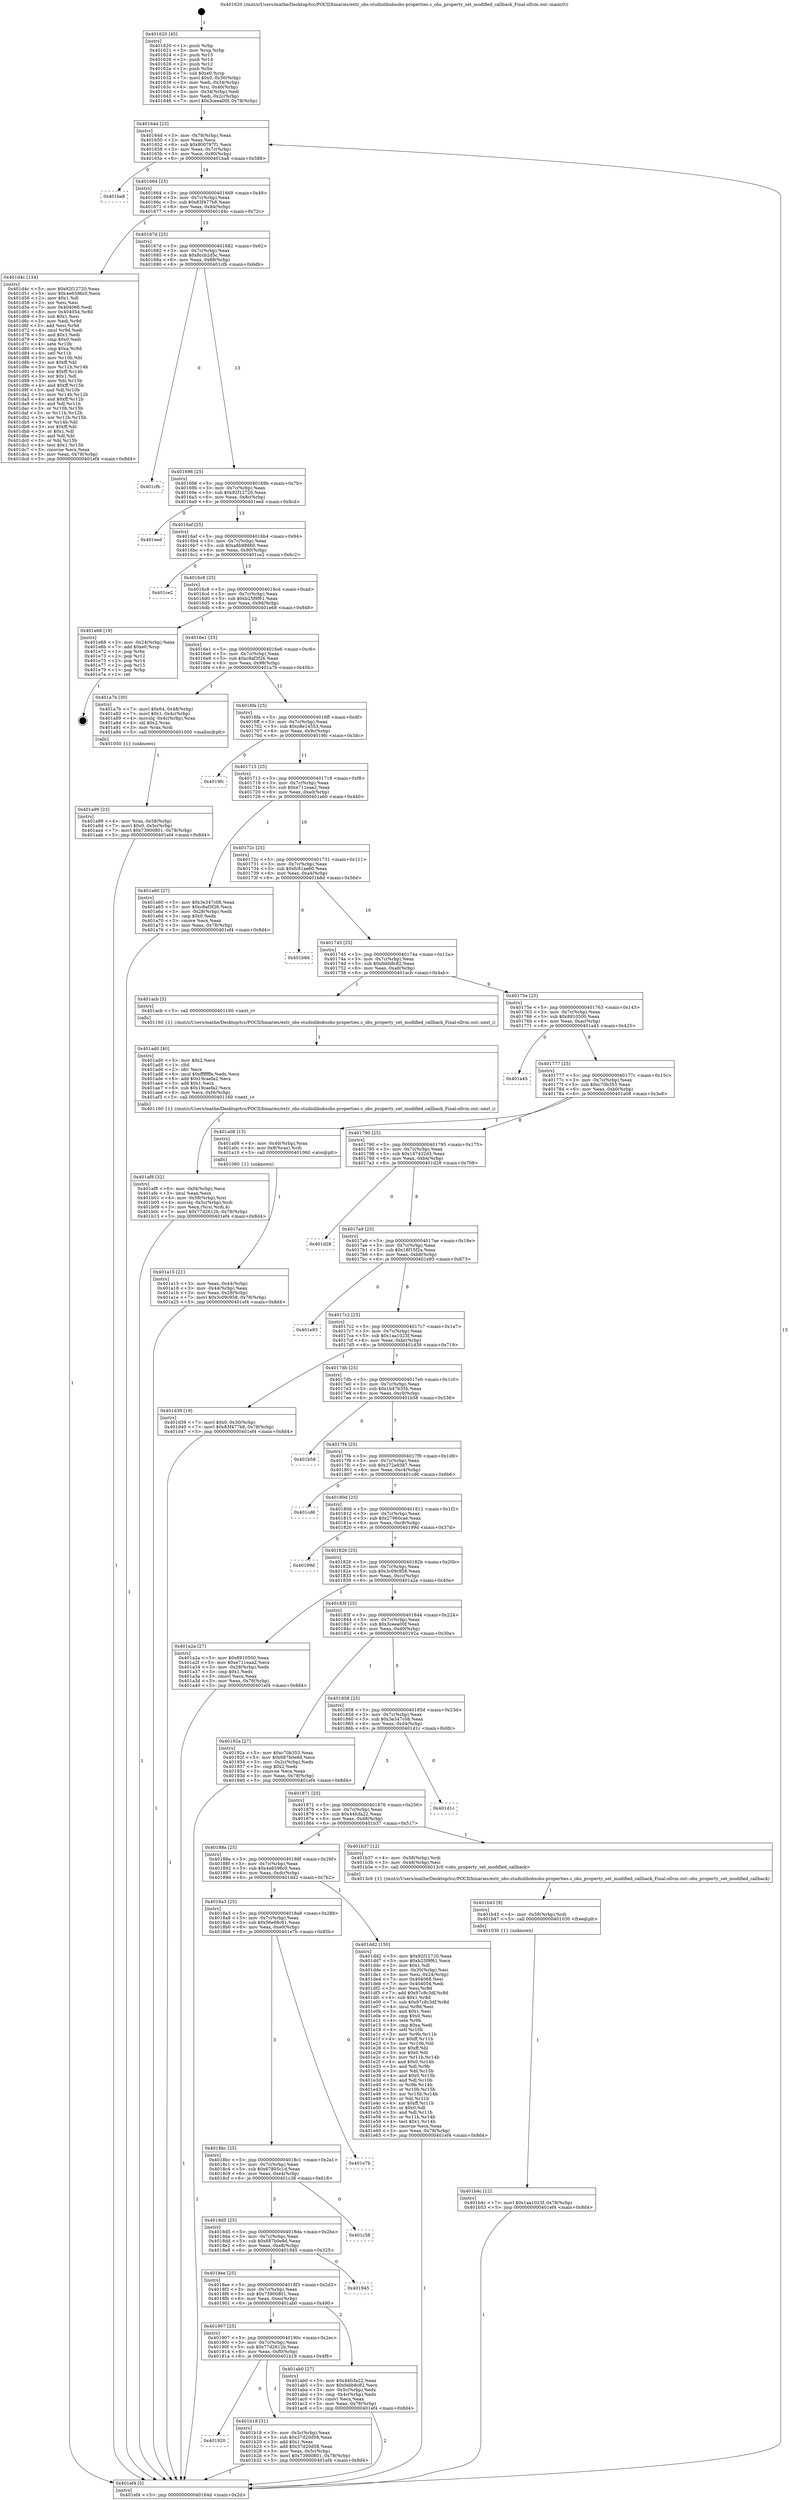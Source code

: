 digraph "0x401620" {
  label = "0x401620 (/mnt/c/Users/mathe/Desktop/tcc/POCII/binaries/extr_obs-studiolibobsobs-properties.c_obs_property_set_modified_callback_Final-ollvm.out::main(0))"
  labelloc = "t"
  node[shape=record]

  Entry [label="",width=0.3,height=0.3,shape=circle,fillcolor=black,style=filled]
  "0x40164d" [label="{
     0x40164d [23]\l
     | [instrs]\l
     &nbsp;&nbsp;0x40164d \<+3\>: mov -0x78(%rbp),%eax\l
     &nbsp;&nbsp;0x401650 \<+2\>: mov %eax,%ecx\l
     &nbsp;&nbsp;0x401652 \<+6\>: sub $0x800797f1,%ecx\l
     &nbsp;&nbsp;0x401658 \<+3\>: mov %eax,-0x7c(%rbp)\l
     &nbsp;&nbsp;0x40165b \<+3\>: mov %ecx,-0x80(%rbp)\l
     &nbsp;&nbsp;0x40165e \<+6\>: je 0000000000401ba8 \<main+0x588\>\l
  }"]
  "0x401ba8" [label="{
     0x401ba8\l
  }", style=dashed]
  "0x401664" [label="{
     0x401664 [25]\l
     | [instrs]\l
     &nbsp;&nbsp;0x401664 \<+5\>: jmp 0000000000401669 \<main+0x49\>\l
     &nbsp;&nbsp;0x401669 \<+3\>: mov -0x7c(%rbp),%eax\l
     &nbsp;&nbsp;0x40166c \<+5\>: sub $0x83f477b8,%eax\l
     &nbsp;&nbsp;0x401671 \<+6\>: mov %eax,-0x84(%rbp)\l
     &nbsp;&nbsp;0x401677 \<+6\>: je 0000000000401d4c \<main+0x72c\>\l
  }"]
  Exit [label="",width=0.3,height=0.3,shape=circle,fillcolor=black,style=filled,peripheries=2]
  "0x401d4c" [label="{
     0x401d4c [134]\l
     | [instrs]\l
     &nbsp;&nbsp;0x401d4c \<+5\>: mov $0x92f12720,%eax\l
     &nbsp;&nbsp;0x401d51 \<+5\>: mov $0x4e6596c0,%ecx\l
     &nbsp;&nbsp;0x401d56 \<+2\>: mov $0x1,%dl\l
     &nbsp;&nbsp;0x401d58 \<+2\>: xor %esi,%esi\l
     &nbsp;&nbsp;0x401d5a \<+7\>: mov 0x404068,%edi\l
     &nbsp;&nbsp;0x401d61 \<+8\>: mov 0x404054,%r8d\l
     &nbsp;&nbsp;0x401d69 \<+3\>: sub $0x1,%esi\l
     &nbsp;&nbsp;0x401d6c \<+3\>: mov %edi,%r9d\l
     &nbsp;&nbsp;0x401d6f \<+3\>: add %esi,%r9d\l
     &nbsp;&nbsp;0x401d72 \<+4\>: imul %r9d,%edi\l
     &nbsp;&nbsp;0x401d76 \<+3\>: and $0x1,%edi\l
     &nbsp;&nbsp;0x401d79 \<+3\>: cmp $0x0,%edi\l
     &nbsp;&nbsp;0x401d7c \<+4\>: sete %r10b\l
     &nbsp;&nbsp;0x401d80 \<+4\>: cmp $0xa,%r8d\l
     &nbsp;&nbsp;0x401d84 \<+4\>: setl %r11b\l
     &nbsp;&nbsp;0x401d88 \<+3\>: mov %r10b,%bl\l
     &nbsp;&nbsp;0x401d8b \<+3\>: xor $0xff,%bl\l
     &nbsp;&nbsp;0x401d8e \<+3\>: mov %r11b,%r14b\l
     &nbsp;&nbsp;0x401d91 \<+4\>: xor $0xff,%r14b\l
     &nbsp;&nbsp;0x401d95 \<+3\>: xor $0x1,%dl\l
     &nbsp;&nbsp;0x401d98 \<+3\>: mov %bl,%r15b\l
     &nbsp;&nbsp;0x401d9b \<+4\>: and $0xff,%r15b\l
     &nbsp;&nbsp;0x401d9f \<+3\>: and %dl,%r10b\l
     &nbsp;&nbsp;0x401da2 \<+3\>: mov %r14b,%r12b\l
     &nbsp;&nbsp;0x401da5 \<+4\>: and $0xff,%r12b\l
     &nbsp;&nbsp;0x401da9 \<+3\>: and %dl,%r11b\l
     &nbsp;&nbsp;0x401dac \<+3\>: or %r10b,%r15b\l
     &nbsp;&nbsp;0x401daf \<+3\>: or %r11b,%r12b\l
     &nbsp;&nbsp;0x401db2 \<+3\>: xor %r12b,%r15b\l
     &nbsp;&nbsp;0x401db5 \<+3\>: or %r14b,%bl\l
     &nbsp;&nbsp;0x401db8 \<+3\>: xor $0xff,%bl\l
     &nbsp;&nbsp;0x401dbb \<+3\>: or $0x1,%dl\l
     &nbsp;&nbsp;0x401dbe \<+2\>: and %dl,%bl\l
     &nbsp;&nbsp;0x401dc0 \<+3\>: or %bl,%r15b\l
     &nbsp;&nbsp;0x401dc3 \<+4\>: test $0x1,%r15b\l
     &nbsp;&nbsp;0x401dc7 \<+3\>: cmovne %ecx,%eax\l
     &nbsp;&nbsp;0x401dca \<+3\>: mov %eax,-0x78(%rbp)\l
     &nbsp;&nbsp;0x401dcd \<+5\>: jmp 0000000000401ef4 \<main+0x8d4\>\l
  }"]
  "0x40167d" [label="{
     0x40167d [25]\l
     | [instrs]\l
     &nbsp;&nbsp;0x40167d \<+5\>: jmp 0000000000401682 \<main+0x62\>\l
     &nbsp;&nbsp;0x401682 \<+3\>: mov -0x7c(%rbp),%eax\l
     &nbsp;&nbsp;0x401685 \<+5\>: sub $0x8ccb2d5c,%eax\l
     &nbsp;&nbsp;0x40168a \<+6\>: mov %eax,-0x88(%rbp)\l
     &nbsp;&nbsp;0x401690 \<+6\>: je 0000000000401cfb \<main+0x6db\>\l
  }"]
  "0x401b4c" [label="{
     0x401b4c [12]\l
     | [instrs]\l
     &nbsp;&nbsp;0x401b4c \<+7\>: movl $0x1aa1023f,-0x78(%rbp)\l
     &nbsp;&nbsp;0x401b53 \<+5\>: jmp 0000000000401ef4 \<main+0x8d4\>\l
  }"]
  "0x401cfb" [label="{
     0x401cfb\l
  }", style=dashed]
  "0x401696" [label="{
     0x401696 [25]\l
     | [instrs]\l
     &nbsp;&nbsp;0x401696 \<+5\>: jmp 000000000040169b \<main+0x7b\>\l
     &nbsp;&nbsp;0x40169b \<+3\>: mov -0x7c(%rbp),%eax\l
     &nbsp;&nbsp;0x40169e \<+5\>: sub $0x92f12720,%eax\l
     &nbsp;&nbsp;0x4016a3 \<+6\>: mov %eax,-0x8c(%rbp)\l
     &nbsp;&nbsp;0x4016a9 \<+6\>: je 0000000000401eed \<main+0x8cd\>\l
  }"]
  "0x401b43" [label="{
     0x401b43 [9]\l
     | [instrs]\l
     &nbsp;&nbsp;0x401b43 \<+4\>: mov -0x58(%rbp),%rdi\l
     &nbsp;&nbsp;0x401b47 \<+5\>: call 0000000000401030 \<free@plt\>\l
     | [calls]\l
     &nbsp;&nbsp;0x401030 \{1\} (unknown)\l
  }"]
  "0x401eed" [label="{
     0x401eed\l
  }", style=dashed]
  "0x4016af" [label="{
     0x4016af [25]\l
     | [instrs]\l
     &nbsp;&nbsp;0x4016af \<+5\>: jmp 00000000004016b4 \<main+0x94\>\l
     &nbsp;&nbsp;0x4016b4 \<+3\>: mov -0x7c(%rbp),%eax\l
     &nbsp;&nbsp;0x4016b7 \<+5\>: sub $0xa8b98860,%eax\l
     &nbsp;&nbsp;0x4016bc \<+6\>: mov %eax,-0x90(%rbp)\l
     &nbsp;&nbsp;0x4016c2 \<+6\>: je 0000000000401ce2 \<main+0x6c2\>\l
  }"]
  "0x401920" [label="{
     0x401920\l
  }", style=dashed]
  "0x401ce2" [label="{
     0x401ce2\l
  }", style=dashed]
  "0x4016c8" [label="{
     0x4016c8 [25]\l
     | [instrs]\l
     &nbsp;&nbsp;0x4016c8 \<+5\>: jmp 00000000004016cd \<main+0xad\>\l
     &nbsp;&nbsp;0x4016cd \<+3\>: mov -0x7c(%rbp),%eax\l
     &nbsp;&nbsp;0x4016d0 \<+5\>: sub $0xb25f9f61,%eax\l
     &nbsp;&nbsp;0x4016d5 \<+6\>: mov %eax,-0x94(%rbp)\l
     &nbsp;&nbsp;0x4016db \<+6\>: je 0000000000401e68 \<main+0x848\>\l
  }"]
  "0x401b18" [label="{
     0x401b18 [31]\l
     | [instrs]\l
     &nbsp;&nbsp;0x401b18 \<+3\>: mov -0x5c(%rbp),%eax\l
     &nbsp;&nbsp;0x401b1b \<+5\>: sub $0x37d20d58,%eax\l
     &nbsp;&nbsp;0x401b20 \<+3\>: add $0x1,%eax\l
     &nbsp;&nbsp;0x401b23 \<+5\>: add $0x37d20d58,%eax\l
     &nbsp;&nbsp;0x401b28 \<+3\>: mov %eax,-0x5c(%rbp)\l
     &nbsp;&nbsp;0x401b2b \<+7\>: movl $0x73900801,-0x78(%rbp)\l
     &nbsp;&nbsp;0x401b32 \<+5\>: jmp 0000000000401ef4 \<main+0x8d4\>\l
  }"]
  "0x401e68" [label="{
     0x401e68 [19]\l
     | [instrs]\l
     &nbsp;&nbsp;0x401e68 \<+3\>: mov -0x24(%rbp),%eax\l
     &nbsp;&nbsp;0x401e6b \<+7\>: add $0xe0,%rsp\l
     &nbsp;&nbsp;0x401e72 \<+1\>: pop %rbx\l
     &nbsp;&nbsp;0x401e73 \<+2\>: pop %r12\l
     &nbsp;&nbsp;0x401e75 \<+2\>: pop %r14\l
     &nbsp;&nbsp;0x401e77 \<+2\>: pop %r15\l
     &nbsp;&nbsp;0x401e79 \<+1\>: pop %rbp\l
     &nbsp;&nbsp;0x401e7a \<+1\>: ret\l
  }"]
  "0x4016e1" [label="{
     0x4016e1 [25]\l
     | [instrs]\l
     &nbsp;&nbsp;0x4016e1 \<+5\>: jmp 00000000004016e6 \<main+0xc6\>\l
     &nbsp;&nbsp;0x4016e6 \<+3\>: mov -0x7c(%rbp),%eax\l
     &nbsp;&nbsp;0x4016e9 \<+5\>: sub $0xc8af3f26,%eax\l
     &nbsp;&nbsp;0x4016ee \<+6\>: mov %eax,-0x98(%rbp)\l
     &nbsp;&nbsp;0x4016f4 \<+6\>: je 0000000000401a7b \<main+0x45b\>\l
  }"]
  "0x401af8" [label="{
     0x401af8 [32]\l
     | [instrs]\l
     &nbsp;&nbsp;0x401af8 \<+6\>: mov -0xf4(%rbp),%ecx\l
     &nbsp;&nbsp;0x401afe \<+3\>: imul %eax,%ecx\l
     &nbsp;&nbsp;0x401b01 \<+4\>: mov -0x58(%rbp),%rsi\l
     &nbsp;&nbsp;0x401b05 \<+4\>: movslq -0x5c(%rbp),%rdi\l
     &nbsp;&nbsp;0x401b09 \<+3\>: mov %ecx,(%rsi,%rdi,4)\l
     &nbsp;&nbsp;0x401b0c \<+7\>: movl $0x77d2612b,-0x78(%rbp)\l
     &nbsp;&nbsp;0x401b13 \<+5\>: jmp 0000000000401ef4 \<main+0x8d4\>\l
  }"]
  "0x401a7b" [label="{
     0x401a7b [30]\l
     | [instrs]\l
     &nbsp;&nbsp;0x401a7b \<+7\>: movl $0x64,-0x48(%rbp)\l
     &nbsp;&nbsp;0x401a82 \<+7\>: movl $0x1,-0x4c(%rbp)\l
     &nbsp;&nbsp;0x401a89 \<+4\>: movslq -0x4c(%rbp),%rax\l
     &nbsp;&nbsp;0x401a8d \<+4\>: shl $0x2,%rax\l
     &nbsp;&nbsp;0x401a91 \<+3\>: mov %rax,%rdi\l
     &nbsp;&nbsp;0x401a94 \<+5\>: call 0000000000401050 \<malloc@plt\>\l
     | [calls]\l
     &nbsp;&nbsp;0x401050 \{1\} (unknown)\l
  }"]
  "0x4016fa" [label="{
     0x4016fa [25]\l
     | [instrs]\l
     &nbsp;&nbsp;0x4016fa \<+5\>: jmp 00000000004016ff \<main+0xdf\>\l
     &nbsp;&nbsp;0x4016ff \<+3\>: mov -0x7c(%rbp),%eax\l
     &nbsp;&nbsp;0x401702 \<+5\>: sub $0xc8e14553,%eax\l
     &nbsp;&nbsp;0x401707 \<+6\>: mov %eax,-0x9c(%rbp)\l
     &nbsp;&nbsp;0x40170d \<+6\>: je 00000000004019fc \<main+0x3dc\>\l
  }"]
  "0x401ad0" [label="{
     0x401ad0 [40]\l
     | [instrs]\l
     &nbsp;&nbsp;0x401ad0 \<+5\>: mov $0x2,%ecx\l
     &nbsp;&nbsp;0x401ad5 \<+1\>: cltd\l
     &nbsp;&nbsp;0x401ad6 \<+2\>: idiv %ecx\l
     &nbsp;&nbsp;0x401ad8 \<+6\>: imul $0xfffffffe,%edx,%ecx\l
     &nbsp;&nbsp;0x401ade \<+6\>: add $0x19caefa2,%ecx\l
     &nbsp;&nbsp;0x401ae4 \<+3\>: add $0x1,%ecx\l
     &nbsp;&nbsp;0x401ae7 \<+6\>: sub $0x19caefa2,%ecx\l
     &nbsp;&nbsp;0x401aed \<+6\>: mov %ecx,-0xf4(%rbp)\l
     &nbsp;&nbsp;0x401af3 \<+5\>: call 0000000000401160 \<next_i\>\l
     | [calls]\l
     &nbsp;&nbsp;0x401160 \{1\} (/mnt/c/Users/mathe/Desktop/tcc/POCII/binaries/extr_obs-studiolibobsobs-properties.c_obs_property_set_modified_callback_Final-ollvm.out::next_i)\l
  }"]
  "0x4019fc" [label="{
     0x4019fc\l
  }", style=dashed]
  "0x401713" [label="{
     0x401713 [25]\l
     | [instrs]\l
     &nbsp;&nbsp;0x401713 \<+5\>: jmp 0000000000401718 \<main+0xf8\>\l
     &nbsp;&nbsp;0x401718 \<+3\>: mov -0x7c(%rbp),%eax\l
     &nbsp;&nbsp;0x40171b \<+5\>: sub $0xe711eaa2,%eax\l
     &nbsp;&nbsp;0x401720 \<+6\>: mov %eax,-0xa0(%rbp)\l
     &nbsp;&nbsp;0x401726 \<+6\>: je 0000000000401a60 \<main+0x440\>\l
  }"]
  "0x401907" [label="{
     0x401907 [25]\l
     | [instrs]\l
     &nbsp;&nbsp;0x401907 \<+5\>: jmp 000000000040190c \<main+0x2ec\>\l
     &nbsp;&nbsp;0x40190c \<+3\>: mov -0x7c(%rbp),%eax\l
     &nbsp;&nbsp;0x40190f \<+5\>: sub $0x77d2612b,%eax\l
     &nbsp;&nbsp;0x401914 \<+6\>: mov %eax,-0xf0(%rbp)\l
     &nbsp;&nbsp;0x40191a \<+6\>: je 0000000000401b18 \<main+0x4f8\>\l
  }"]
  "0x401a60" [label="{
     0x401a60 [27]\l
     | [instrs]\l
     &nbsp;&nbsp;0x401a60 \<+5\>: mov $0x3e347c08,%eax\l
     &nbsp;&nbsp;0x401a65 \<+5\>: mov $0xc8af3f26,%ecx\l
     &nbsp;&nbsp;0x401a6a \<+3\>: mov -0x28(%rbp),%edx\l
     &nbsp;&nbsp;0x401a6d \<+3\>: cmp $0x0,%edx\l
     &nbsp;&nbsp;0x401a70 \<+3\>: cmove %ecx,%eax\l
     &nbsp;&nbsp;0x401a73 \<+3\>: mov %eax,-0x78(%rbp)\l
     &nbsp;&nbsp;0x401a76 \<+5\>: jmp 0000000000401ef4 \<main+0x8d4\>\l
  }"]
  "0x40172c" [label="{
     0x40172c [25]\l
     | [instrs]\l
     &nbsp;&nbsp;0x40172c \<+5\>: jmp 0000000000401731 \<main+0x111\>\l
     &nbsp;&nbsp;0x401731 \<+3\>: mov -0x7c(%rbp),%eax\l
     &nbsp;&nbsp;0x401734 \<+5\>: sub $0xfc81ae60,%eax\l
     &nbsp;&nbsp;0x401739 \<+6\>: mov %eax,-0xa4(%rbp)\l
     &nbsp;&nbsp;0x40173f \<+6\>: je 0000000000401b8d \<main+0x56d\>\l
  }"]
  "0x401ab0" [label="{
     0x401ab0 [27]\l
     | [instrs]\l
     &nbsp;&nbsp;0x401ab0 \<+5\>: mov $0x44fcfa22,%eax\l
     &nbsp;&nbsp;0x401ab5 \<+5\>: mov $0xfebb8c82,%ecx\l
     &nbsp;&nbsp;0x401aba \<+3\>: mov -0x5c(%rbp),%edx\l
     &nbsp;&nbsp;0x401abd \<+3\>: cmp -0x4c(%rbp),%edx\l
     &nbsp;&nbsp;0x401ac0 \<+3\>: cmovl %ecx,%eax\l
     &nbsp;&nbsp;0x401ac3 \<+3\>: mov %eax,-0x78(%rbp)\l
     &nbsp;&nbsp;0x401ac6 \<+5\>: jmp 0000000000401ef4 \<main+0x8d4\>\l
  }"]
  "0x401b8d" [label="{
     0x401b8d\l
  }", style=dashed]
  "0x401745" [label="{
     0x401745 [25]\l
     | [instrs]\l
     &nbsp;&nbsp;0x401745 \<+5\>: jmp 000000000040174a \<main+0x12a\>\l
     &nbsp;&nbsp;0x40174a \<+3\>: mov -0x7c(%rbp),%eax\l
     &nbsp;&nbsp;0x40174d \<+5\>: sub $0xfebb8c82,%eax\l
     &nbsp;&nbsp;0x401752 \<+6\>: mov %eax,-0xa8(%rbp)\l
     &nbsp;&nbsp;0x401758 \<+6\>: je 0000000000401acb \<main+0x4ab\>\l
  }"]
  "0x4018ee" [label="{
     0x4018ee [25]\l
     | [instrs]\l
     &nbsp;&nbsp;0x4018ee \<+5\>: jmp 00000000004018f3 \<main+0x2d3\>\l
     &nbsp;&nbsp;0x4018f3 \<+3\>: mov -0x7c(%rbp),%eax\l
     &nbsp;&nbsp;0x4018f6 \<+5\>: sub $0x73900801,%eax\l
     &nbsp;&nbsp;0x4018fb \<+6\>: mov %eax,-0xec(%rbp)\l
     &nbsp;&nbsp;0x401901 \<+6\>: je 0000000000401ab0 \<main+0x490\>\l
  }"]
  "0x401acb" [label="{
     0x401acb [5]\l
     | [instrs]\l
     &nbsp;&nbsp;0x401acb \<+5\>: call 0000000000401160 \<next_i\>\l
     | [calls]\l
     &nbsp;&nbsp;0x401160 \{1\} (/mnt/c/Users/mathe/Desktop/tcc/POCII/binaries/extr_obs-studiolibobsobs-properties.c_obs_property_set_modified_callback_Final-ollvm.out::next_i)\l
  }"]
  "0x40175e" [label="{
     0x40175e [25]\l
     | [instrs]\l
     &nbsp;&nbsp;0x40175e \<+5\>: jmp 0000000000401763 \<main+0x143\>\l
     &nbsp;&nbsp;0x401763 \<+3\>: mov -0x7c(%rbp),%eax\l
     &nbsp;&nbsp;0x401766 \<+5\>: sub $0x8910500,%eax\l
     &nbsp;&nbsp;0x40176b \<+6\>: mov %eax,-0xac(%rbp)\l
     &nbsp;&nbsp;0x401771 \<+6\>: je 0000000000401a45 \<main+0x425\>\l
  }"]
  "0x401945" [label="{
     0x401945\l
  }", style=dashed]
  "0x401a45" [label="{
     0x401a45\l
  }", style=dashed]
  "0x401777" [label="{
     0x401777 [25]\l
     | [instrs]\l
     &nbsp;&nbsp;0x401777 \<+5\>: jmp 000000000040177c \<main+0x15c\>\l
     &nbsp;&nbsp;0x40177c \<+3\>: mov -0x7c(%rbp),%eax\l
     &nbsp;&nbsp;0x40177f \<+5\>: sub $0xc70b353,%eax\l
     &nbsp;&nbsp;0x401784 \<+6\>: mov %eax,-0xb0(%rbp)\l
     &nbsp;&nbsp;0x40178a \<+6\>: je 0000000000401a08 \<main+0x3e8\>\l
  }"]
  "0x4018d5" [label="{
     0x4018d5 [25]\l
     | [instrs]\l
     &nbsp;&nbsp;0x4018d5 \<+5\>: jmp 00000000004018da \<main+0x2ba\>\l
     &nbsp;&nbsp;0x4018da \<+3\>: mov -0x7c(%rbp),%eax\l
     &nbsp;&nbsp;0x4018dd \<+5\>: sub $0x687b0e8d,%eax\l
     &nbsp;&nbsp;0x4018e2 \<+6\>: mov %eax,-0xe8(%rbp)\l
     &nbsp;&nbsp;0x4018e8 \<+6\>: je 0000000000401945 \<main+0x325\>\l
  }"]
  "0x401a08" [label="{
     0x401a08 [13]\l
     | [instrs]\l
     &nbsp;&nbsp;0x401a08 \<+4\>: mov -0x40(%rbp),%rax\l
     &nbsp;&nbsp;0x401a0c \<+4\>: mov 0x8(%rax),%rdi\l
     &nbsp;&nbsp;0x401a10 \<+5\>: call 0000000000401060 \<atoi@plt\>\l
     | [calls]\l
     &nbsp;&nbsp;0x401060 \{1\} (unknown)\l
  }"]
  "0x401790" [label="{
     0x401790 [25]\l
     | [instrs]\l
     &nbsp;&nbsp;0x401790 \<+5\>: jmp 0000000000401795 \<main+0x175\>\l
     &nbsp;&nbsp;0x401795 \<+3\>: mov -0x7c(%rbp),%eax\l
     &nbsp;&nbsp;0x401798 \<+5\>: sub $0x147432d3,%eax\l
     &nbsp;&nbsp;0x40179d \<+6\>: mov %eax,-0xb4(%rbp)\l
     &nbsp;&nbsp;0x4017a3 \<+6\>: je 0000000000401d28 \<main+0x708\>\l
  }"]
  "0x401c38" [label="{
     0x401c38\l
  }", style=dashed]
  "0x401d28" [label="{
     0x401d28\l
  }", style=dashed]
  "0x4017a9" [label="{
     0x4017a9 [25]\l
     | [instrs]\l
     &nbsp;&nbsp;0x4017a9 \<+5\>: jmp 00000000004017ae \<main+0x18e\>\l
     &nbsp;&nbsp;0x4017ae \<+3\>: mov -0x7c(%rbp),%eax\l
     &nbsp;&nbsp;0x4017b1 \<+5\>: sub $0x18f15f2a,%eax\l
     &nbsp;&nbsp;0x4017b6 \<+6\>: mov %eax,-0xb8(%rbp)\l
     &nbsp;&nbsp;0x4017bc \<+6\>: je 0000000000401e93 \<main+0x873\>\l
  }"]
  "0x4018bc" [label="{
     0x4018bc [25]\l
     | [instrs]\l
     &nbsp;&nbsp;0x4018bc \<+5\>: jmp 00000000004018c1 \<main+0x2a1\>\l
     &nbsp;&nbsp;0x4018c1 \<+3\>: mov -0x7c(%rbp),%eax\l
     &nbsp;&nbsp;0x4018c4 \<+5\>: sub $0x67805c1d,%eax\l
     &nbsp;&nbsp;0x4018c9 \<+6\>: mov %eax,-0xe4(%rbp)\l
     &nbsp;&nbsp;0x4018cf \<+6\>: je 0000000000401c38 \<main+0x618\>\l
  }"]
  "0x401e93" [label="{
     0x401e93\l
  }", style=dashed]
  "0x4017c2" [label="{
     0x4017c2 [25]\l
     | [instrs]\l
     &nbsp;&nbsp;0x4017c2 \<+5\>: jmp 00000000004017c7 \<main+0x1a7\>\l
     &nbsp;&nbsp;0x4017c7 \<+3\>: mov -0x7c(%rbp),%eax\l
     &nbsp;&nbsp;0x4017ca \<+5\>: sub $0x1aa1023f,%eax\l
     &nbsp;&nbsp;0x4017cf \<+6\>: mov %eax,-0xbc(%rbp)\l
     &nbsp;&nbsp;0x4017d5 \<+6\>: je 0000000000401d39 \<main+0x719\>\l
  }"]
  "0x401e7b" [label="{
     0x401e7b\l
  }", style=dashed]
  "0x401d39" [label="{
     0x401d39 [19]\l
     | [instrs]\l
     &nbsp;&nbsp;0x401d39 \<+7\>: movl $0x0,-0x30(%rbp)\l
     &nbsp;&nbsp;0x401d40 \<+7\>: movl $0x83f477b8,-0x78(%rbp)\l
     &nbsp;&nbsp;0x401d47 \<+5\>: jmp 0000000000401ef4 \<main+0x8d4\>\l
  }"]
  "0x4017db" [label="{
     0x4017db [25]\l
     | [instrs]\l
     &nbsp;&nbsp;0x4017db \<+5\>: jmp 00000000004017e0 \<main+0x1c0\>\l
     &nbsp;&nbsp;0x4017e0 \<+3\>: mov -0x7c(%rbp),%eax\l
     &nbsp;&nbsp;0x4017e3 \<+5\>: sub $0x1b47b35b,%eax\l
     &nbsp;&nbsp;0x4017e8 \<+6\>: mov %eax,-0xc0(%rbp)\l
     &nbsp;&nbsp;0x4017ee \<+6\>: je 0000000000401b58 \<main+0x538\>\l
  }"]
  "0x4018a3" [label="{
     0x4018a3 [25]\l
     | [instrs]\l
     &nbsp;&nbsp;0x4018a3 \<+5\>: jmp 00000000004018a8 \<main+0x288\>\l
     &nbsp;&nbsp;0x4018a8 \<+3\>: mov -0x7c(%rbp),%eax\l
     &nbsp;&nbsp;0x4018ab \<+5\>: sub $0x56e68c61,%eax\l
     &nbsp;&nbsp;0x4018b0 \<+6\>: mov %eax,-0xe0(%rbp)\l
     &nbsp;&nbsp;0x4018b6 \<+6\>: je 0000000000401e7b \<main+0x85b\>\l
  }"]
  "0x401b58" [label="{
     0x401b58\l
  }", style=dashed]
  "0x4017f4" [label="{
     0x4017f4 [25]\l
     | [instrs]\l
     &nbsp;&nbsp;0x4017f4 \<+5\>: jmp 00000000004017f9 \<main+0x1d9\>\l
     &nbsp;&nbsp;0x4017f9 \<+3\>: mov -0x7c(%rbp),%eax\l
     &nbsp;&nbsp;0x4017fc \<+5\>: sub $0x272a9387,%eax\l
     &nbsp;&nbsp;0x401801 \<+6\>: mov %eax,-0xc4(%rbp)\l
     &nbsp;&nbsp;0x401807 \<+6\>: je 0000000000401cd6 \<main+0x6b6\>\l
  }"]
  "0x401dd2" [label="{
     0x401dd2 [150]\l
     | [instrs]\l
     &nbsp;&nbsp;0x401dd2 \<+5\>: mov $0x92f12720,%eax\l
     &nbsp;&nbsp;0x401dd7 \<+5\>: mov $0xb25f9f61,%ecx\l
     &nbsp;&nbsp;0x401ddc \<+2\>: mov $0x1,%dl\l
     &nbsp;&nbsp;0x401dde \<+3\>: mov -0x30(%rbp),%esi\l
     &nbsp;&nbsp;0x401de1 \<+3\>: mov %esi,-0x24(%rbp)\l
     &nbsp;&nbsp;0x401de4 \<+7\>: mov 0x404068,%esi\l
     &nbsp;&nbsp;0x401deb \<+7\>: mov 0x404054,%edi\l
     &nbsp;&nbsp;0x401df2 \<+3\>: mov %esi,%r8d\l
     &nbsp;&nbsp;0x401df5 \<+7\>: add $0x97c8c3df,%r8d\l
     &nbsp;&nbsp;0x401dfc \<+4\>: sub $0x1,%r8d\l
     &nbsp;&nbsp;0x401e00 \<+7\>: sub $0x97c8c3df,%r8d\l
     &nbsp;&nbsp;0x401e07 \<+4\>: imul %r8d,%esi\l
     &nbsp;&nbsp;0x401e0b \<+3\>: and $0x1,%esi\l
     &nbsp;&nbsp;0x401e0e \<+3\>: cmp $0x0,%esi\l
     &nbsp;&nbsp;0x401e11 \<+4\>: sete %r9b\l
     &nbsp;&nbsp;0x401e15 \<+3\>: cmp $0xa,%edi\l
     &nbsp;&nbsp;0x401e18 \<+4\>: setl %r10b\l
     &nbsp;&nbsp;0x401e1c \<+3\>: mov %r9b,%r11b\l
     &nbsp;&nbsp;0x401e1f \<+4\>: xor $0xff,%r11b\l
     &nbsp;&nbsp;0x401e23 \<+3\>: mov %r10b,%bl\l
     &nbsp;&nbsp;0x401e26 \<+3\>: xor $0xff,%bl\l
     &nbsp;&nbsp;0x401e29 \<+3\>: xor $0x0,%dl\l
     &nbsp;&nbsp;0x401e2c \<+3\>: mov %r11b,%r14b\l
     &nbsp;&nbsp;0x401e2f \<+4\>: and $0x0,%r14b\l
     &nbsp;&nbsp;0x401e33 \<+3\>: and %dl,%r9b\l
     &nbsp;&nbsp;0x401e36 \<+3\>: mov %bl,%r15b\l
     &nbsp;&nbsp;0x401e39 \<+4\>: and $0x0,%r15b\l
     &nbsp;&nbsp;0x401e3d \<+3\>: and %dl,%r10b\l
     &nbsp;&nbsp;0x401e40 \<+3\>: or %r9b,%r14b\l
     &nbsp;&nbsp;0x401e43 \<+3\>: or %r10b,%r15b\l
     &nbsp;&nbsp;0x401e46 \<+3\>: xor %r15b,%r14b\l
     &nbsp;&nbsp;0x401e49 \<+3\>: or %bl,%r11b\l
     &nbsp;&nbsp;0x401e4c \<+4\>: xor $0xff,%r11b\l
     &nbsp;&nbsp;0x401e50 \<+3\>: or $0x0,%dl\l
     &nbsp;&nbsp;0x401e53 \<+3\>: and %dl,%r11b\l
     &nbsp;&nbsp;0x401e56 \<+3\>: or %r11b,%r14b\l
     &nbsp;&nbsp;0x401e59 \<+4\>: test $0x1,%r14b\l
     &nbsp;&nbsp;0x401e5d \<+3\>: cmovne %ecx,%eax\l
     &nbsp;&nbsp;0x401e60 \<+3\>: mov %eax,-0x78(%rbp)\l
     &nbsp;&nbsp;0x401e63 \<+5\>: jmp 0000000000401ef4 \<main+0x8d4\>\l
  }"]
  "0x401cd6" [label="{
     0x401cd6\l
  }", style=dashed]
  "0x40180d" [label="{
     0x40180d [25]\l
     | [instrs]\l
     &nbsp;&nbsp;0x40180d \<+5\>: jmp 0000000000401812 \<main+0x1f2\>\l
     &nbsp;&nbsp;0x401812 \<+3\>: mov -0x7c(%rbp),%eax\l
     &nbsp;&nbsp;0x401815 \<+5\>: sub $0x27960cae,%eax\l
     &nbsp;&nbsp;0x40181a \<+6\>: mov %eax,-0xc8(%rbp)\l
     &nbsp;&nbsp;0x401820 \<+6\>: je 000000000040199d \<main+0x37d\>\l
  }"]
  "0x40188a" [label="{
     0x40188a [25]\l
     | [instrs]\l
     &nbsp;&nbsp;0x40188a \<+5\>: jmp 000000000040188f \<main+0x26f\>\l
     &nbsp;&nbsp;0x40188f \<+3\>: mov -0x7c(%rbp),%eax\l
     &nbsp;&nbsp;0x401892 \<+5\>: sub $0x4e6596c0,%eax\l
     &nbsp;&nbsp;0x401897 \<+6\>: mov %eax,-0xdc(%rbp)\l
     &nbsp;&nbsp;0x40189d \<+6\>: je 0000000000401dd2 \<main+0x7b2\>\l
  }"]
  "0x40199d" [label="{
     0x40199d\l
  }", style=dashed]
  "0x401826" [label="{
     0x401826 [25]\l
     | [instrs]\l
     &nbsp;&nbsp;0x401826 \<+5\>: jmp 000000000040182b \<main+0x20b\>\l
     &nbsp;&nbsp;0x40182b \<+3\>: mov -0x7c(%rbp),%eax\l
     &nbsp;&nbsp;0x40182e \<+5\>: sub $0x3c09c958,%eax\l
     &nbsp;&nbsp;0x401833 \<+6\>: mov %eax,-0xcc(%rbp)\l
     &nbsp;&nbsp;0x401839 \<+6\>: je 0000000000401a2a \<main+0x40a\>\l
  }"]
  "0x401b37" [label="{
     0x401b37 [12]\l
     | [instrs]\l
     &nbsp;&nbsp;0x401b37 \<+4\>: mov -0x58(%rbp),%rdi\l
     &nbsp;&nbsp;0x401b3b \<+3\>: mov -0x48(%rbp),%esi\l
     &nbsp;&nbsp;0x401b3e \<+5\>: call 00000000004013c0 \<obs_property_set_modified_callback\>\l
     | [calls]\l
     &nbsp;&nbsp;0x4013c0 \{1\} (/mnt/c/Users/mathe/Desktop/tcc/POCII/binaries/extr_obs-studiolibobsobs-properties.c_obs_property_set_modified_callback_Final-ollvm.out::obs_property_set_modified_callback)\l
  }"]
  "0x401a2a" [label="{
     0x401a2a [27]\l
     | [instrs]\l
     &nbsp;&nbsp;0x401a2a \<+5\>: mov $0x8910500,%eax\l
     &nbsp;&nbsp;0x401a2f \<+5\>: mov $0xe711eaa2,%ecx\l
     &nbsp;&nbsp;0x401a34 \<+3\>: mov -0x28(%rbp),%edx\l
     &nbsp;&nbsp;0x401a37 \<+3\>: cmp $0x1,%edx\l
     &nbsp;&nbsp;0x401a3a \<+3\>: cmovl %ecx,%eax\l
     &nbsp;&nbsp;0x401a3d \<+3\>: mov %eax,-0x78(%rbp)\l
     &nbsp;&nbsp;0x401a40 \<+5\>: jmp 0000000000401ef4 \<main+0x8d4\>\l
  }"]
  "0x40183f" [label="{
     0x40183f [25]\l
     | [instrs]\l
     &nbsp;&nbsp;0x40183f \<+5\>: jmp 0000000000401844 \<main+0x224\>\l
     &nbsp;&nbsp;0x401844 \<+3\>: mov -0x7c(%rbp),%eax\l
     &nbsp;&nbsp;0x401847 \<+5\>: sub $0x3ceea00f,%eax\l
     &nbsp;&nbsp;0x40184c \<+6\>: mov %eax,-0xd0(%rbp)\l
     &nbsp;&nbsp;0x401852 \<+6\>: je 000000000040192a \<main+0x30a\>\l
  }"]
  "0x401871" [label="{
     0x401871 [25]\l
     | [instrs]\l
     &nbsp;&nbsp;0x401871 \<+5\>: jmp 0000000000401876 \<main+0x256\>\l
     &nbsp;&nbsp;0x401876 \<+3\>: mov -0x7c(%rbp),%eax\l
     &nbsp;&nbsp;0x401879 \<+5\>: sub $0x44fcfa22,%eax\l
     &nbsp;&nbsp;0x40187e \<+6\>: mov %eax,-0xd8(%rbp)\l
     &nbsp;&nbsp;0x401884 \<+6\>: je 0000000000401b37 \<main+0x517\>\l
  }"]
  "0x40192a" [label="{
     0x40192a [27]\l
     | [instrs]\l
     &nbsp;&nbsp;0x40192a \<+5\>: mov $0xc70b353,%eax\l
     &nbsp;&nbsp;0x40192f \<+5\>: mov $0x687b0e8d,%ecx\l
     &nbsp;&nbsp;0x401934 \<+3\>: mov -0x2c(%rbp),%edx\l
     &nbsp;&nbsp;0x401937 \<+3\>: cmp $0x2,%edx\l
     &nbsp;&nbsp;0x40193a \<+3\>: cmovne %ecx,%eax\l
     &nbsp;&nbsp;0x40193d \<+3\>: mov %eax,-0x78(%rbp)\l
     &nbsp;&nbsp;0x401940 \<+5\>: jmp 0000000000401ef4 \<main+0x8d4\>\l
  }"]
  "0x401858" [label="{
     0x401858 [25]\l
     | [instrs]\l
     &nbsp;&nbsp;0x401858 \<+5\>: jmp 000000000040185d \<main+0x23d\>\l
     &nbsp;&nbsp;0x40185d \<+3\>: mov -0x7c(%rbp),%eax\l
     &nbsp;&nbsp;0x401860 \<+5\>: sub $0x3e347c08,%eax\l
     &nbsp;&nbsp;0x401865 \<+6\>: mov %eax,-0xd4(%rbp)\l
     &nbsp;&nbsp;0x40186b \<+6\>: je 0000000000401d1c \<main+0x6fc\>\l
  }"]
  "0x401ef4" [label="{
     0x401ef4 [5]\l
     | [instrs]\l
     &nbsp;&nbsp;0x401ef4 \<+5\>: jmp 000000000040164d \<main+0x2d\>\l
  }"]
  "0x401620" [label="{
     0x401620 [45]\l
     | [instrs]\l
     &nbsp;&nbsp;0x401620 \<+1\>: push %rbp\l
     &nbsp;&nbsp;0x401621 \<+3\>: mov %rsp,%rbp\l
     &nbsp;&nbsp;0x401624 \<+2\>: push %r15\l
     &nbsp;&nbsp;0x401626 \<+2\>: push %r14\l
     &nbsp;&nbsp;0x401628 \<+2\>: push %r12\l
     &nbsp;&nbsp;0x40162a \<+1\>: push %rbx\l
     &nbsp;&nbsp;0x40162b \<+7\>: sub $0xe0,%rsp\l
     &nbsp;&nbsp;0x401632 \<+7\>: movl $0x0,-0x30(%rbp)\l
     &nbsp;&nbsp;0x401639 \<+3\>: mov %edi,-0x34(%rbp)\l
     &nbsp;&nbsp;0x40163c \<+4\>: mov %rsi,-0x40(%rbp)\l
     &nbsp;&nbsp;0x401640 \<+3\>: mov -0x34(%rbp),%edi\l
     &nbsp;&nbsp;0x401643 \<+3\>: mov %edi,-0x2c(%rbp)\l
     &nbsp;&nbsp;0x401646 \<+7\>: movl $0x3ceea00f,-0x78(%rbp)\l
  }"]
  "0x401a15" [label="{
     0x401a15 [21]\l
     | [instrs]\l
     &nbsp;&nbsp;0x401a15 \<+3\>: mov %eax,-0x44(%rbp)\l
     &nbsp;&nbsp;0x401a18 \<+3\>: mov -0x44(%rbp),%eax\l
     &nbsp;&nbsp;0x401a1b \<+3\>: mov %eax,-0x28(%rbp)\l
     &nbsp;&nbsp;0x401a1e \<+7\>: movl $0x3c09c958,-0x78(%rbp)\l
     &nbsp;&nbsp;0x401a25 \<+5\>: jmp 0000000000401ef4 \<main+0x8d4\>\l
  }"]
  "0x401a99" [label="{
     0x401a99 [23]\l
     | [instrs]\l
     &nbsp;&nbsp;0x401a99 \<+4\>: mov %rax,-0x58(%rbp)\l
     &nbsp;&nbsp;0x401a9d \<+7\>: movl $0x0,-0x5c(%rbp)\l
     &nbsp;&nbsp;0x401aa4 \<+7\>: movl $0x73900801,-0x78(%rbp)\l
     &nbsp;&nbsp;0x401aab \<+5\>: jmp 0000000000401ef4 \<main+0x8d4\>\l
  }"]
  "0x401d1c" [label="{
     0x401d1c\l
  }", style=dashed]
  Entry -> "0x401620" [label=" 1"]
  "0x40164d" -> "0x401ba8" [label=" 0"]
  "0x40164d" -> "0x401664" [label=" 14"]
  "0x401e68" -> Exit [label=" 1"]
  "0x401664" -> "0x401d4c" [label=" 1"]
  "0x401664" -> "0x40167d" [label=" 13"]
  "0x401dd2" -> "0x401ef4" [label=" 1"]
  "0x40167d" -> "0x401cfb" [label=" 0"]
  "0x40167d" -> "0x401696" [label=" 13"]
  "0x401d4c" -> "0x401ef4" [label=" 1"]
  "0x401696" -> "0x401eed" [label=" 0"]
  "0x401696" -> "0x4016af" [label=" 13"]
  "0x401d39" -> "0x401ef4" [label=" 1"]
  "0x4016af" -> "0x401ce2" [label=" 0"]
  "0x4016af" -> "0x4016c8" [label=" 13"]
  "0x401b4c" -> "0x401ef4" [label=" 1"]
  "0x4016c8" -> "0x401e68" [label=" 1"]
  "0x4016c8" -> "0x4016e1" [label=" 12"]
  "0x401b43" -> "0x401b4c" [label=" 1"]
  "0x4016e1" -> "0x401a7b" [label=" 1"]
  "0x4016e1" -> "0x4016fa" [label=" 11"]
  "0x401b18" -> "0x401ef4" [label=" 1"]
  "0x4016fa" -> "0x4019fc" [label=" 0"]
  "0x4016fa" -> "0x401713" [label=" 11"]
  "0x401907" -> "0x401920" [label=" 0"]
  "0x401713" -> "0x401a60" [label=" 1"]
  "0x401713" -> "0x40172c" [label=" 10"]
  "0x401907" -> "0x401b18" [label=" 1"]
  "0x40172c" -> "0x401b8d" [label=" 0"]
  "0x40172c" -> "0x401745" [label=" 10"]
  "0x401b37" -> "0x401b43" [label=" 1"]
  "0x401745" -> "0x401acb" [label=" 1"]
  "0x401745" -> "0x40175e" [label=" 9"]
  "0x401ad0" -> "0x401af8" [label=" 1"]
  "0x40175e" -> "0x401a45" [label=" 0"]
  "0x40175e" -> "0x401777" [label=" 9"]
  "0x401acb" -> "0x401ad0" [label=" 1"]
  "0x401777" -> "0x401a08" [label=" 1"]
  "0x401777" -> "0x401790" [label=" 8"]
  "0x4018ee" -> "0x401907" [label=" 1"]
  "0x401790" -> "0x401d28" [label=" 0"]
  "0x401790" -> "0x4017a9" [label=" 8"]
  "0x4018ee" -> "0x401ab0" [label=" 2"]
  "0x4017a9" -> "0x401e93" [label=" 0"]
  "0x4017a9" -> "0x4017c2" [label=" 8"]
  "0x4018d5" -> "0x4018ee" [label=" 3"]
  "0x4017c2" -> "0x401d39" [label=" 1"]
  "0x4017c2" -> "0x4017db" [label=" 7"]
  "0x4018d5" -> "0x401945" [label=" 0"]
  "0x4017db" -> "0x401b58" [label=" 0"]
  "0x4017db" -> "0x4017f4" [label=" 7"]
  "0x4018bc" -> "0x4018d5" [label=" 3"]
  "0x4017f4" -> "0x401cd6" [label=" 0"]
  "0x4017f4" -> "0x40180d" [label=" 7"]
  "0x4018bc" -> "0x401c38" [label=" 0"]
  "0x40180d" -> "0x40199d" [label=" 0"]
  "0x40180d" -> "0x401826" [label=" 7"]
  "0x4018a3" -> "0x4018bc" [label=" 3"]
  "0x401826" -> "0x401a2a" [label=" 1"]
  "0x401826" -> "0x40183f" [label=" 6"]
  "0x4018a3" -> "0x401e7b" [label=" 0"]
  "0x40183f" -> "0x40192a" [label=" 1"]
  "0x40183f" -> "0x401858" [label=" 5"]
  "0x40192a" -> "0x401ef4" [label=" 1"]
  "0x401620" -> "0x40164d" [label=" 1"]
  "0x401ef4" -> "0x40164d" [label=" 13"]
  "0x401a08" -> "0x401a15" [label=" 1"]
  "0x401a15" -> "0x401ef4" [label=" 1"]
  "0x401a2a" -> "0x401ef4" [label=" 1"]
  "0x401a60" -> "0x401ef4" [label=" 1"]
  "0x401a7b" -> "0x401a99" [label=" 1"]
  "0x401a99" -> "0x401ef4" [label=" 1"]
  "0x40188a" -> "0x4018a3" [label=" 3"]
  "0x401858" -> "0x401d1c" [label=" 0"]
  "0x401858" -> "0x401871" [label=" 5"]
  "0x401ab0" -> "0x401ef4" [label=" 2"]
  "0x401871" -> "0x401b37" [label=" 1"]
  "0x401871" -> "0x40188a" [label=" 4"]
  "0x401af8" -> "0x401ef4" [label=" 1"]
  "0x40188a" -> "0x401dd2" [label=" 1"]
}
